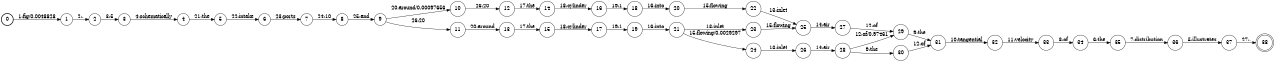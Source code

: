 digraph FST {
rankdir = LR;
size = "8.5,11";
label = "";
center = 1;
orientation = Portrait;
ranksep = "0.4";
nodesep = "0.25";
0 [label = "0", shape = circle, style = bold, fontsize = 14]
	0 -> 1 [label = "1:fig/0.0048828", fontsize = 14];
1 [label = "1", shape = circle, style = solid, fontsize = 14]
	1 -> 2 [label = "2:.", fontsize = 14];
2 [label = "2", shape = circle, style = solid, fontsize = 14]
	2 -> 3 [label = "3:5", fontsize = 14];
3 [label = "3", shape = circle, style = solid, fontsize = 14]
	3 -> 4 [label = "4:schematically", fontsize = 14];
4 [label = "4", shape = circle, style = solid, fontsize = 14]
	4 -> 5 [label = "21:the", fontsize = 14];
5 [label = "5", shape = circle, style = solid, fontsize = 14]
	5 -> 6 [label = "22:intake", fontsize = 14];
6 [label = "6", shape = circle, style = solid, fontsize = 14]
	6 -> 7 [label = "23:ports", fontsize = 14];
7 [label = "7", shape = circle, style = solid, fontsize = 14]
	7 -> 8 [label = "24:10", fontsize = 14];
8 [label = "8", shape = circle, style = solid, fontsize = 14]
	8 -> 9 [label = "25:and", fontsize = 14];
9 [label = "9", shape = circle, style = solid, fontsize = 14]
	9 -> 10 [label = "20:around/0.00097656", fontsize = 14];
	9 -> 11 [label = "26:20", fontsize = 14];
10 [label = "10", shape = circle, style = solid, fontsize = 14]
	10 -> 12 [label = "26:20", fontsize = 14];
11 [label = "11", shape = circle, style = solid, fontsize = 14]
	11 -> 13 [label = "20:around", fontsize = 14];
12 [label = "12", shape = circle, style = solid, fontsize = 14]
	12 -> 14 [label = "17:the", fontsize = 14];
13 [label = "13", shape = circle, style = solid, fontsize = 14]
	13 -> 15 [label = "17:the", fontsize = 14];
14 [label = "14", shape = circle, style = solid, fontsize = 14]
	14 -> 16 [label = "18:cylinder", fontsize = 14];
15 [label = "15", shape = circle, style = solid, fontsize = 14]
	15 -> 17 [label = "18:cylinder", fontsize = 14];
16 [label = "16", shape = circle, style = solid, fontsize = 14]
	16 -> 18 [label = "19:1", fontsize = 14];
17 [label = "17", shape = circle, style = solid, fontsize = 14]
	17 -> 19 [label = "19:1", fontsize = 14];
18 [label = "18", shape = circle, style = solid, fontsize = 14]
	18 -> 20 [label = "16:into", fontsize = 14];
19 [label = "19", shape = circle, style = solid, fontsize = 14]
	19 -> 21 [label = "16:into", fontsize = 14];
20 [label = "20", shape = circle, style = solid, fontsize = 14]
	20 -> 22 [label = "15:flowing", fontsize = 14];
21 [label = "21", shape = circle, style = solid, fontsize = 14]
	21 -> 23 [label = "13:inlet", fontsize = 14];
	21 -> 24 [label = "15:flowing/0.0029297", fontsize = 14];
22 [label = "22", shape = circle, style = solid, fontsize = 14]
	22 -> 25 [label = "13:inlet", fontsize = 14];
23 [label = "23", shape = circle, style = solid, fontsize = 14]
	23 -> 25 [label = "15:flowing", fontsize = 14];
24 [label = "24", shape = circle, style = solid, fontsize = 14]
	24 -> 26 [label = "13:inlet", fontsize = 14];
25 [label = "25", shape = circle, style = solid, fontsize = 14]
	25 -> 27 [label = "14:air", fontsize = 14];
26 [label = "26", shape = circle, style = solid, fontsize = 14]
	26 -> 28 [label = "14:air", fontsize = 14];
27 [label = "27", shape = circle, style = solid, fontsize = 14]
	27 -> 29 [label = "12:of", fontsize = 14];
28 [label = "28", shape = circle, style = solid, fontsize = 14]
	28 -> 29 [label = "12:of/0.97461", fontsize = 14];
	28 -> 30 [label = "9:the", fontsize = 14];
29 [label = "29", shape = circle, style = solid, fontsize = 14]
	29 -> 31 [label = "9:the", fontsize = 14];
30 [label = "30", shape = circle, style = solid, fontsize = 14]
	30 -> 31 [label = "12:of", fontsize = 14];
31 [label = "31", shape = circle, style = solid, fontsize = 14]
	31 -> 32 [label = "10:tangential", fontsize = 14];
32 [label = "32", shape = circle, style = solid, fontsize = 14]
	32 -> 33 [label = "11:velocity", fontsize = 14];
33 [label = "33", shape = circle, style = solid, fontsize = 14]
	33 -> 34 [label = "8:of", fontsize = 14];
34 [label = "34", shape = circle, style = solid, fontsize = 14]
	34 -> 35 [label = "6:the", fontsize = 14];
35 [label = "35", shape = circle, style = solid, fontsize = 14]
	35 -> 36 [label = "7:distribution", fontsize = 14];
36 [label = "36", shape = circle, style = solid, fontsize = 14]
	36 -> 37 [label = "5:illustrates", fontsize = 14];
37 [label = "37", shape = circle, style = solid, fontsize = 14]
	37 -> 38 [label = "27:.", fontsize = 14];
38 [label = "38", shape = doublecircle, style = solid, fontsize = 14]
}
